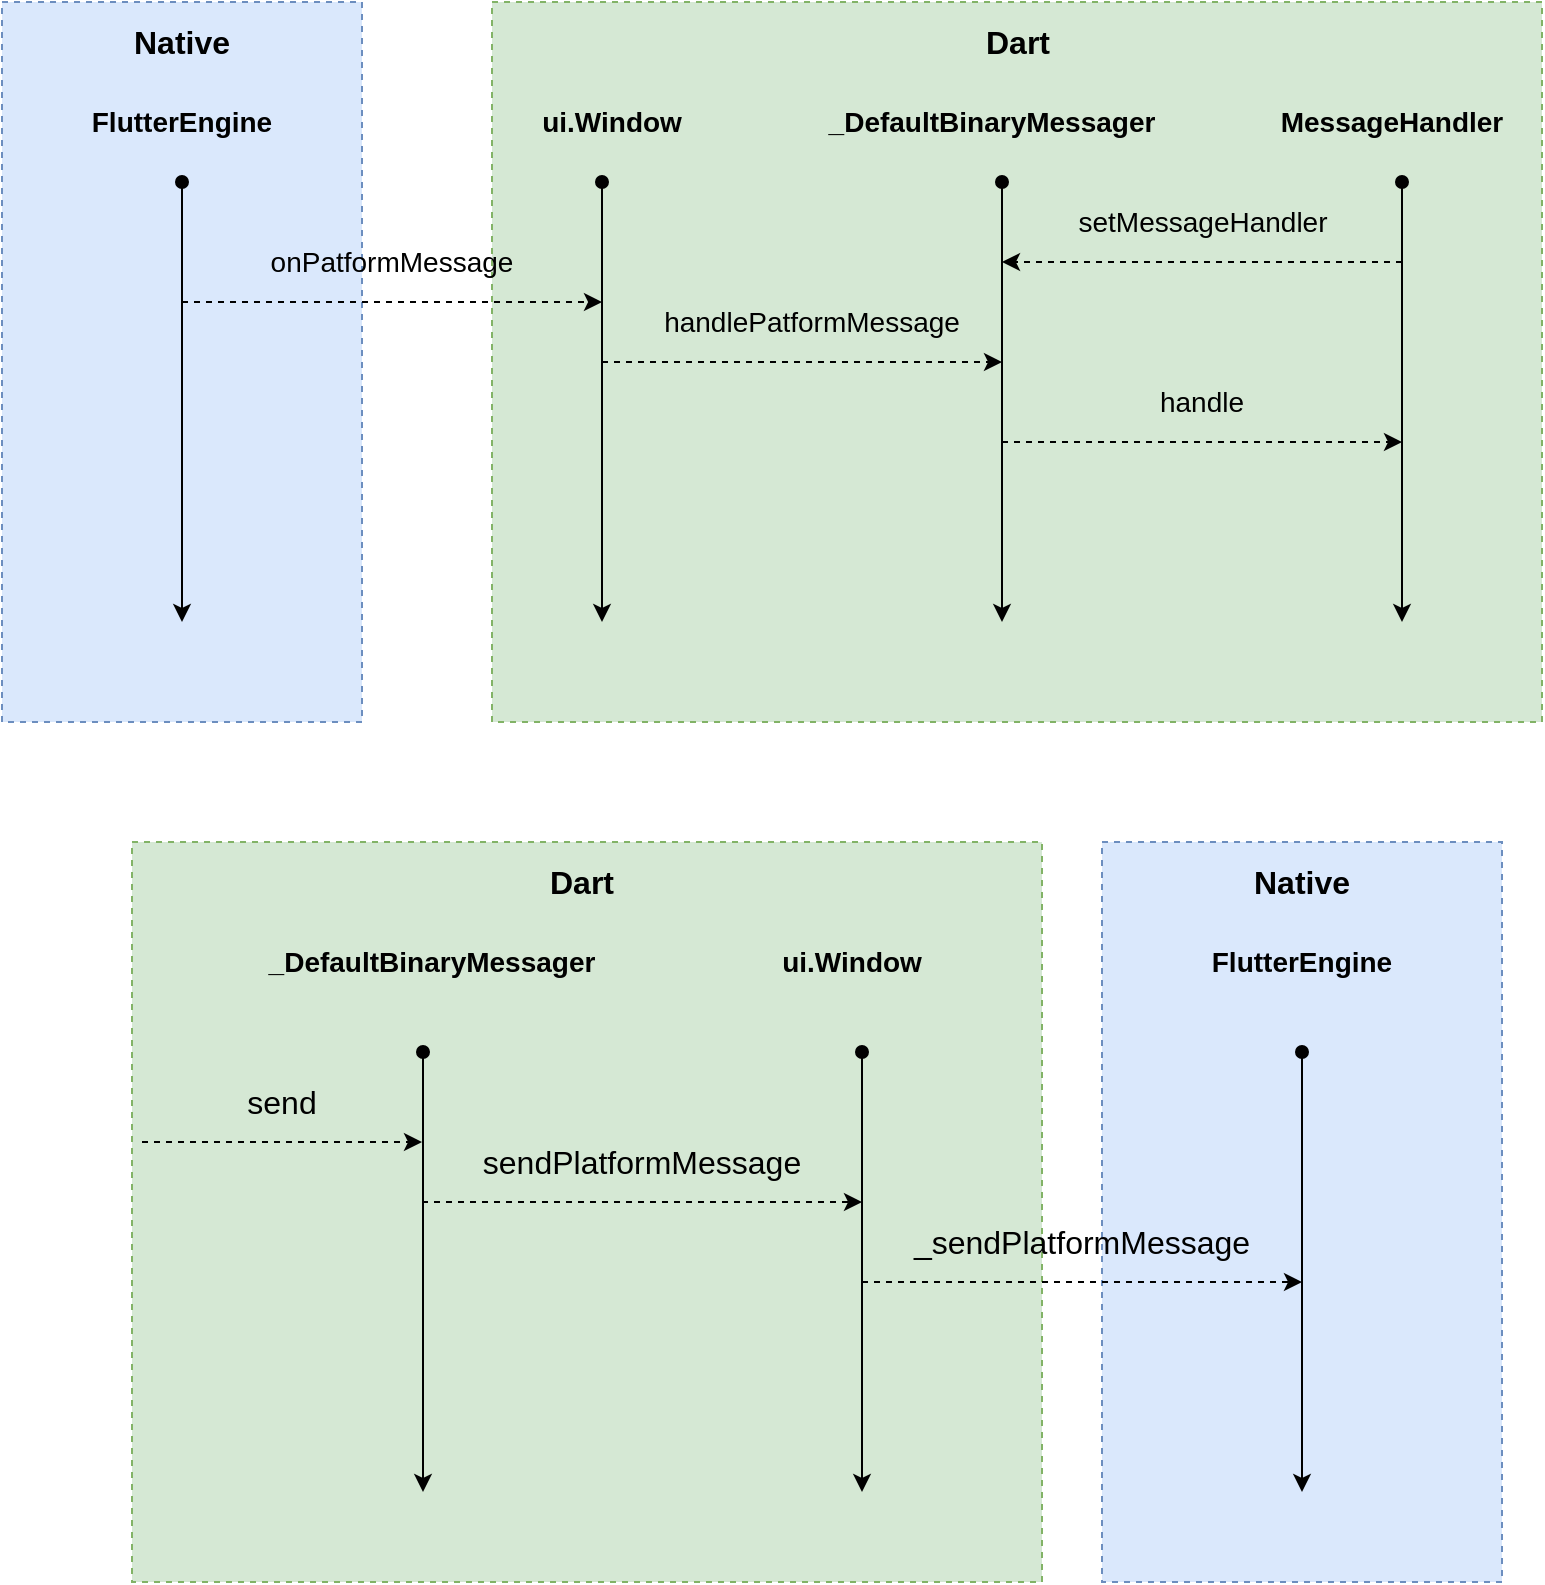 <mxfile version="13.6.6" type="github"><diagram id="OR8tsqfyQisZ8Dg7dhZG" name="Page-1"><mxGraphModel dx="782" dy="437" grid="1" gridSize="10" guides="1" tooltips="1" connect="1" arrows="1" fold="1" page="1" pageScale="1" pageWidth="827" pageHeight="1169" math="0" shadow="0"><root><mxCell id="0"/><mxCell id="1" parent="0"/><mxCell id="eQKWJ2kXG1gZ5nvlPZEo-39" value="" style="rounded=0;whiteSpace=wrap;html=1;dashed=1;fontSize=16;fillColor=#dae8fc;strokeColor=#6c8ebf;" parent="1" vertex="1"><mxGeometry x="560" y="480" width="200" height="370" as="geometry"/></mxCell><mxCell id="eQKWJ2kXG1gZ5nvlPZEo-38" value="" style="rounded=0;whiteSpace=wrap;html=1;dashed=1;fontSize=16;fillColor=#d5e8d4;strokeColor=#82b366;" parent="1" vertex="1"><mxGeometry x="75" y="480" width="455" height="370" as="geometry"/></mxCell><mxCell id="eQKWJ2kXG1gZ5nvlPZEo-23" value="" style="rounded=0;whiteSpace=wrap;html=1;dashed=1;fontSize=14;fillColor=#d5e8d4;strokeColor=#82b366;" parent="1" vertex="1"><mxGeometry x="255" y="60" width="525" height="360" as="geometry"/></mxCell><mxCell id="eQKWJ2kXG1gZ5nvlPZEo-22" value="" style="rounded=0;whiteSpace=wrap;html=1;fontSize=14;fillColor=#dae8fc;strokeColor=#6c8ebf;dashed=1;" parent="1" vertex="1"><mxGeometry x="10" y="60" width="180" height="360" as="geometry"/></mxCell><mxCell id="eQKWJ2kXG1gZ5nvlPZEo-2" value="" style="endArrow=classic;html=1;startArrow=oval;startFill=1;" parent="1" edge="1"><mxGeometry width="50" height="50" relative="1" as="geometry"><mxPoint x="310" y="150" as="sourcePoint"/><mxPoint x="310" y="370" as="targetPoint"/></mxGeometry></mxCell><mxCell id="eQKWJ2kXG1gZ5nvlPZEo-3" value="" style="endArrow=classic;html=1;startArrow=oval;startFill=1;" parent="1" edge="1"><mxGeometry width="50" height="50" relative="1" as="geometry"><mxPoint x="510" y="150" as="sourcePoint"/><mxPoint x="510" y="370" as="targetPoint"/></mxGeometry></mxCell><mxCell id="eQKWJ2kXG1gZ5nvlPZEo-4" value="ui.Window" style="text;html=1;strokeColor=none;fillColor=none;align=center;verticalAlign=middle;whiteSpace=wrap;rounded=0;fontSize=14;fontStyle=1" parent="1" vertex="1"><mxGeometry x="280" y="110" width="70" height="20" as="geometry"/></mxCell><mxCell id="eQKWJ2kXG1gZ5nvlPZEo-5" value="_DefaultBinaryMessager" style="text;html=1;strokeColor=none;fillColor=none;align=center;verticalAlign=middle;whiteSpace=wrap;rounded=0;fontSize=14;fontStyle=1" parent="1" vertex="1"><mxGeometry x="410" y="110" width="190" height="20" as="geometry"/></mxCell><mxCell id="eQKWJ2kXG1gZ5nvlPZEo-6" value="" style="endArrow=classic;html=1;fontSize=14;dashed=1;" parent="1" edge="1"><mxGeometry width="50" height="50" relative="1" as="geometry"><mxPoint x="100" y="210" as="sourcePoint"/><mxPoint x="310" y="210" as="targetPoint"/></mxGeometry></mxCell><mxCell id="eQKWJ2kXG1gZ5nvlPZEo-7" value="onPatformMessage" style="text;html=1;strokeColor=none;fillColor=none;align=center;verticalAlign=middle;whiteSpace=wrap;rounded=0;fontSize=14;" parent="1" vertex="1"><mxGeometry x="150" y="180" width="110" height="20" as="geometry"/></mxCell><mxCell id="eQKWJ2kXG1gZ5nvlPZEo-9" value="" style="endArrow=classic;html=1;startArrow=oval;startFill=1;" parent="1" edge="1"><mxGeometry width="50" height="50" relative="1" as="geometry"><mxPoint x="100" y="150" as="sourcePoint"/><mxPoint x="100" y="370" as="targetPoint"/></mxGeometry></mxCell><mxCell id="eQKWJ2kXG1gZ5nvlPZEo-10" value="FlutterEngine" style="text;html=1;strokeColor=none;fillColor=none;align=center;verticalAlign=middle;whiteSpace=wrap;rounded=0;fontSize=14;fontStyle=1" parent="1" vertex="1"><mxGeometry x="40" y="110" width="120" height="20" as="geometry"/></mxCell><mxCell id="eQKWJ2kXG1gZ5nvlPZEo-11" value="" style="endArrow=classic;html=1;fontSize=14;dashed=1;" parent="1" edge="1"><mxGeometry width="50" height="50" relative="1" as="geometry"><mxPoint x="310" y="240" as="sourcePoint"/><mxPoint x="510" y="240" as="targetPoint"/></mxGeometry></mxCell><mxCell id="eQKWJ2kXG1gZ5nvlPZEo-13" value="handlePatformMessage" style="text;html=1;strokeColor=none;fillColor=none;align=center;verticalAlign=middle;whiteSpace=wrap;rounded=0;fontSize=14;" parent="1" vertex="1"><mxGeometry x="360" y="210" width="110" height="20" as="geometry"/></mxCell><mxCell id="eQKWJ2kXG1gZ5nvlPZEo-15" value="" style="endArrow=classic;html=1;startArrow=oval;startFill=1;" parent="1" edge="1"><mxGeometry width="50" height="50" relative="1" as="geometry"><mxPoint x="710" y="150" as="sourcePoint"/><mxPoint x="710" y="370" as="targetPoint"/></mxGeometry></mxCell><mxCell id="eQKWJ2kXG1gZ5nvlPZEo-16" value="MessageHandler" style="text;html=1;strokeColor=none;fillColor=none;align=center;verticalAlign=middle;whiteSpace=wrap;rounded=0;fontSize=14;fontStyle=1" parent="1" vertex="1"><mxGeometry x="630" y="110" width="150" height="20" as="geometry"/></mxCell><mxCell id="eQKWJ2kXG1gZ5nvlPZEo-17" value="" style="endArrow=classic;html=1;dashed=1;fontSize=14;" parent="1" edge="1"><mxGeometry width="50" height="50" relative="1" as="geometry"><mxPoint x="710" y="190" as="sourcePoint"/><mxPoint x="510" y="190" as="targetPoint"/></mxGeometry></mxCell><mxCell id="eQKWJ2kXG1gZ5nvlPZEo-19" value="setMessageHandler" style="text;html=1;align=center;verticalAlign=middle;resizable=0;points=[];autosize=1;fontSize=14;" parent="1" vertex="1"><mxGeometry x="540" y="160" width="140" height="20" as="geometry"/></mxCell><mxCell id="eQKWJ2kXG1gZ5nvlPZEo-20" value="" style="endArrow=classic;html=1;fontSize=14;dashed=1;" parent="1" edge="1"><mxGeometry width="50" height="50" relative="1" as="geometry"><mxPoint x="510" y="280" as="sourcePoint"/><mxPoint x="710" y="280" as="targetPoint"/></mxGeometry></mxCell><mxCell id="eQKWJ2kXG1gZ5nvlPZEo-21" value="handle" style="text;html=1;strokeColor=none;fillColor=none;align=center;verticalAlign=middle;whiteSpace=wrap;rounded=0;fontSize=14;" parent="1" vertex="1"><mxGeometry x="570" y="250" width="80" height="20" as="geometry"/></mxCell><mxCell id="eQKWJ2kXG1gZ5nvlPZEo-24" value="Native" style="text;html=1;strokeColor=none;fillColor=none;align=center;verticalAlign=middle;whiteSpace=wrap;rounded=0;dashed=1;fontSize=16;fontStyle=1" parent="1" vertex="1"><mxGeometry x="80" y="70" width="40" height="20" as="geometry"/></mxCell><mxCell id="eQKWJ2kXG1gZ5nvlPZEo-25" value="Dart" style="text;html=1;strokeColor=none;fillColor=none;align=center;verticalAlign=middle;whiteSpace=wrap;rounded=0;dashed=1;fontSize=16;fontStyle=1" parent="1" vertex="1"><mxGeometry x="497.5" y="70" width="40" height="20" as="geometry"/></mxCell><mxCell id="eQKWJ2kXG1gZ5nvlPZEo-26" value="" style="endArrow=classic;html=1;startArrow=oval;startFill=1;" parent="1" edge="1"><mxGeometry width="50" height="50" relative="1" as="geometry"><mxPoint x="220.5" y="585" as="sourcePoint"/><mxPoint x="220.5" y="805" as="targetPoint"/></mxGeometry></mxCell><mxCell id="eQKWJ2kXG1gZ5nvlPZEo-27" value="_DefaultBinaryMessager" style="text;html=1;strokeColor=none;fillColor=none;align=center;verticalAlign=middle;whiteSpace=wrap;rounded=0;fontSize=14;fontStyle=1" parent="1" vertex="1"><mxGeometry x="130" y="530" width="190" height="20" as="geometry"/></mxCell><mxCell id="eQKWJ2kXG1gZ5nvlPZEo-28" value="" style="endArrow=classic;html=1;startArrow=oval;startFill=1;" parent="1" edge="1"><mxGeometry width="50" height="50" relative="1" as="geometry"><mxPoint x="440" y="585" as="sourcePoint"/><mxPoint x="440" y="805" as="targetPoint"/></mxGeometry></mxCell><mxCell id="eQKWJ2kXG1gZ5nvlPZEo-29" value="ui.Window" style="text;html=1;strokeColor=none;fillColor=none;align=center;verticalAlign=middle;whiteSpace=wrap;rounded=0;fontSize=14;fontStyle=1" parent="1" vertex="1"><mxGeometry x="400" y="530" width="70" height="20" as="geometry"/></mxCell><mxCell id="eQKWJ2kXG1gZ5nvlPZEo-30" value="" style="endArrow=classic;html=1;startArrow=oval;startFill=1;" parent="1" edge="1"><mxGeometry width="50" height="50" relative="1" as="geometry"><mxPoint x="660" y="585" as="sourcePoint"/><mxPoint x="660" y="805" as="targetPoint"/></mxGeometry></mxCell><mxCell id="eQKWJ2kXG1gZ5nvlPZEo-31" value="FlutterEngine" style="text;html=1;strokeColor=none;fillColor=none;align=center;verticalAlign=middle;whiteSpace=wrap;rounded=0;fontSize=14;fontStyle=1" parent="1" vertex="1"><mxGeometry x="600" y="530" width="120" height="20" as="geometry"/></mxCell><mxCell id="eQKWJ2kXG1gZ5nvlPZEo-32" value="" style="endArrow=classic;html=1;fontSize=14;dashed=1;" parent="1" edge="1"><mxGeometry width="50" height="50" relative="1" as="geometry"><mxPoint x="220" y="660" as="sourcePoint"/><mxPoint x="440" y="660" as="targetPoint"/></mxGeometry></mxCell><mxCell id="eQKWJ2kXG1gZ5nvlPZEo-33" value="send" style="text;html=1;strokeColor=none;fillColor=none;align=center;verticalAlign=middle;whiteSpace=wrap;rounded=0;dashed=1;fontSize=16;" parent="1" vertex="1"><mxGeometry x="130" y="600" width="40" height="20" as="geometry"/></mxCell><mxCell id="eQKWJ2kXG1gZ5nvlPZEo-34" value="" style="endArrow=classic;html=1;fontSize=14;dashed=1;" parent="1" edge="1"><mxGeometry width="50" height="50" relative="1" as="geometry"><mxPoint x="80" y="630" as="sourcePoint"/><mxPoint x="220" y="630" as="targetPoint"/></mxGeometry></mxCell><mxCell id="eQKWJ2kXG1gZ5nvlPZEo-35" value="sendPlatformMessage" style="text;html=1;strokeColor=none;fillColor=none;align=center;verticalAlign=middle;whiteSpace=wrap;rounded=0;dashed=1;fontSize=16;" parent="1" vertex="1"><mxGeometry x="240" y="630" width="180" height="20" as="geometry"/></mxCell><mxCell id="eQKWJ2kXG1gZ5nvlPZEo-36" value="" style="endArrow=classic;html=1;fontSize=14;dashed=1;" parent="1" edge="1"><mxGeometry width="50" height="50" relative="1" as="geometry"><mxPoint x="440" y="700" as="sourcePoint"/><mxPoint x="660" y="700" as="targetPoint"/></mxGeometry></mxCell><mxCell id="eQKWJ2kXG1gZ5nvlPZEo-37" value="_sendPlatformMessage" style="text;html=1;strokeColor=none;fillColor=none;align=center;verticalAlign=middle;whiteSpace=wrap;rounded=0;dashed=1;fontSize=16;" parent="1" vertex="1"><mxGeometry x="460" y="670" width="180" height="20" as="geometry"/></mxCell><mxCell id="eQKWJ2kXG1gZ5nvlPZEo-40" value="Dart" style="text;html=1;strokeColor=none;fillColor=none;align=center;verticalAlign=middle;whiteSpace=wrap;rounded=0;dashed=1;fontSize=16;fontStyle=1" parent="1" vertex="1"><mxGeometry x="280" y="490" width="40" height="20" as="geometry"/></mxCell><mxCell id="eQKWJ2kXG1gZ5nvlPZEo-41" value="Native" style="text;html=1;strokeColor=none;fillColor=none;align=center;verticalAlign=middle;whiteSpace=wrap;rounded=0;dashed=1;fontSize=16;fontStyle=1" parent="1" vertex="1"><mxGeometry x="640" y="490" width="40" height="20" as="geometry"/></mxCell></root></mxGraphModel></diagram></mxfile>